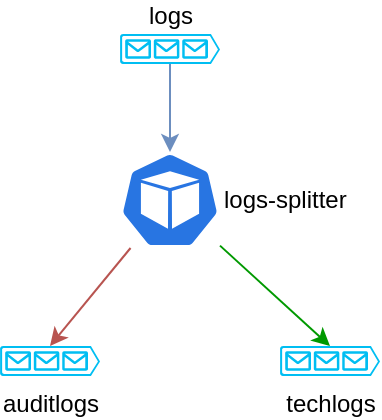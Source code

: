 <mxfile version="19.0.3" type="device"><diagram id="rcchfGlQ937ymCjMm946" name="workflow"><mxGraphModel dx="1420" dy="-25" grid="1" gridSize="10" guides="1" tooltips="1" connect="1" arrows="1" fold="1" page="1" pageScale="1" pageWidth="1600" pageHeight="900" math="0" shadow="0"><root><mxCell id="0"/><mxCell id="1" parent="0"/><mxCell id="j3koe2UHeWF3plf01AAe-3" value="logs" style="verticalLabelPosition=top;html=1;verticalAlign=bottom;align=center;strokeColor=none;fillColor=#00BEF2;shape=mxgraph.azure.queue_generic;pointerEvents=1;labelPosition=center;" parent="1" vertex="1"><mxGeometry x="700" y="940" width="50" height="15" as="geometry"/></mxCell><mxCell id="j3koe2UHeWF3plf01AAe-4" value="auditlogs" style="verticalLabelPosition=bottom;html=1;verticalAlign=top;align=center;strokeColor=none;fillColor=#00BEF2;shape=mxgraph.azure.queue_generic;pointerEvents=1;" parent="1" vertex="1"><mxGeometry x="640" y="1096" width="50" height="15" as="geometry"/></mxCell><mxCell id="j3koe2UHeWF3plf01AAe-40" value="logs-splitter" style="sketch=0;html=1;dashed=0;whitespace=wrap;fillColor=#2875E2;strokeColor=#ffffff;points=[[0.005,0.63,0],[0.1,0.2,0],[0.9,0.2,0],[0.5,0,0],[0.995,0.63,0],[0.72,0.99,0],[0.5,1,0],[0.28,0.99,0]];shape=mxgraph.kubernetes.icon;prIcon=pod;labelPosition=right;verticalLabelPosition=middle;align=left;verticalAlign=middle;horizontal=1;" parent="1" vertex="1"><mxGeometry x="700" y="999" width="50" height="48" as="geometry"/></mxCell><mxCell id="j3koe2UHeWF3plf01AAe-41" value="" style="endArrow=classic;html=1;rounded=0;strokeColor=#6c8ebf;exitX=0.5;exitY=1;exitDx=0;exitDy=0;exitPerimeter=0;fillColor=#dae8fc;" parent="1" source="j3koe2UHeWF3plf01AAe-3" target="j3koe2UHeWF3plf01AAe-40" edge="1"><mxGeometry width="50" height="50" relative="1" as="geometry"><mxPoint x="440" y="1056" as="sourcePoint"/><mxPoint x="660" y="1056.0" as="targetPoint"/></mxGeometry></mxCell><mxCell id="j3koe2UHeWF3plf01AAe-51" value="techlogs" style="verticalLabelPosition=bottom;html=1;verticalAlign=top;align=center;strokeColor=none;fillColor=#00BEF2;shape=mxgraph.azure.queue_generic;pointerEvents=1;" parent="1" vertex="1"><mxGeometry x="780" y="1096" width="50" height="15" as="geometry"/></mxCell><mxCell id="j3koe2UHeWF3plf01AAe-52" value="" style="endArrow=classic;html=1;rounded=0;strokeColor=#B85450;entryX=0.5;entryY=0;entryDx=0;entryDy=0;entryPerimeter=0;" parent="1" source="j3koe2UHeWF3plf01AAe-40" target="j3koe2UHeWF3plf01AAe-4" edge="1"><mxGeometry width="50" height="50" relative="1" as="geometry"><mxPoint x="560" y="966" as="sourcePoint"/><mxPoint x="610" y="916" as="targetPoint"/></mxGeometry></mxCell><mxCell id="j3koe2UHeWF3plf01AAe-53" value="" style="endArrow=classic;html=1;rounded=0;strokeColor=#009900;entryX=0.5;entryY=0;entryDx=0;entryDy=0;entryPerimeter=0;" parent="1" source="j3koe2UHeWF3plf01AAe-40" target="j3koe2UHeWF3plf01AAe-51" edge="1"><mxGeometry width="50" height="50" relative="1" as="geometry"><mxPoint x="750" y="942.79" as="sourcePoint"/><mxPoint x="820" y="942.679" as="targetPoint"/></mxGeometry></mxCell></root></mxGraphModel></diagram></mxfile>